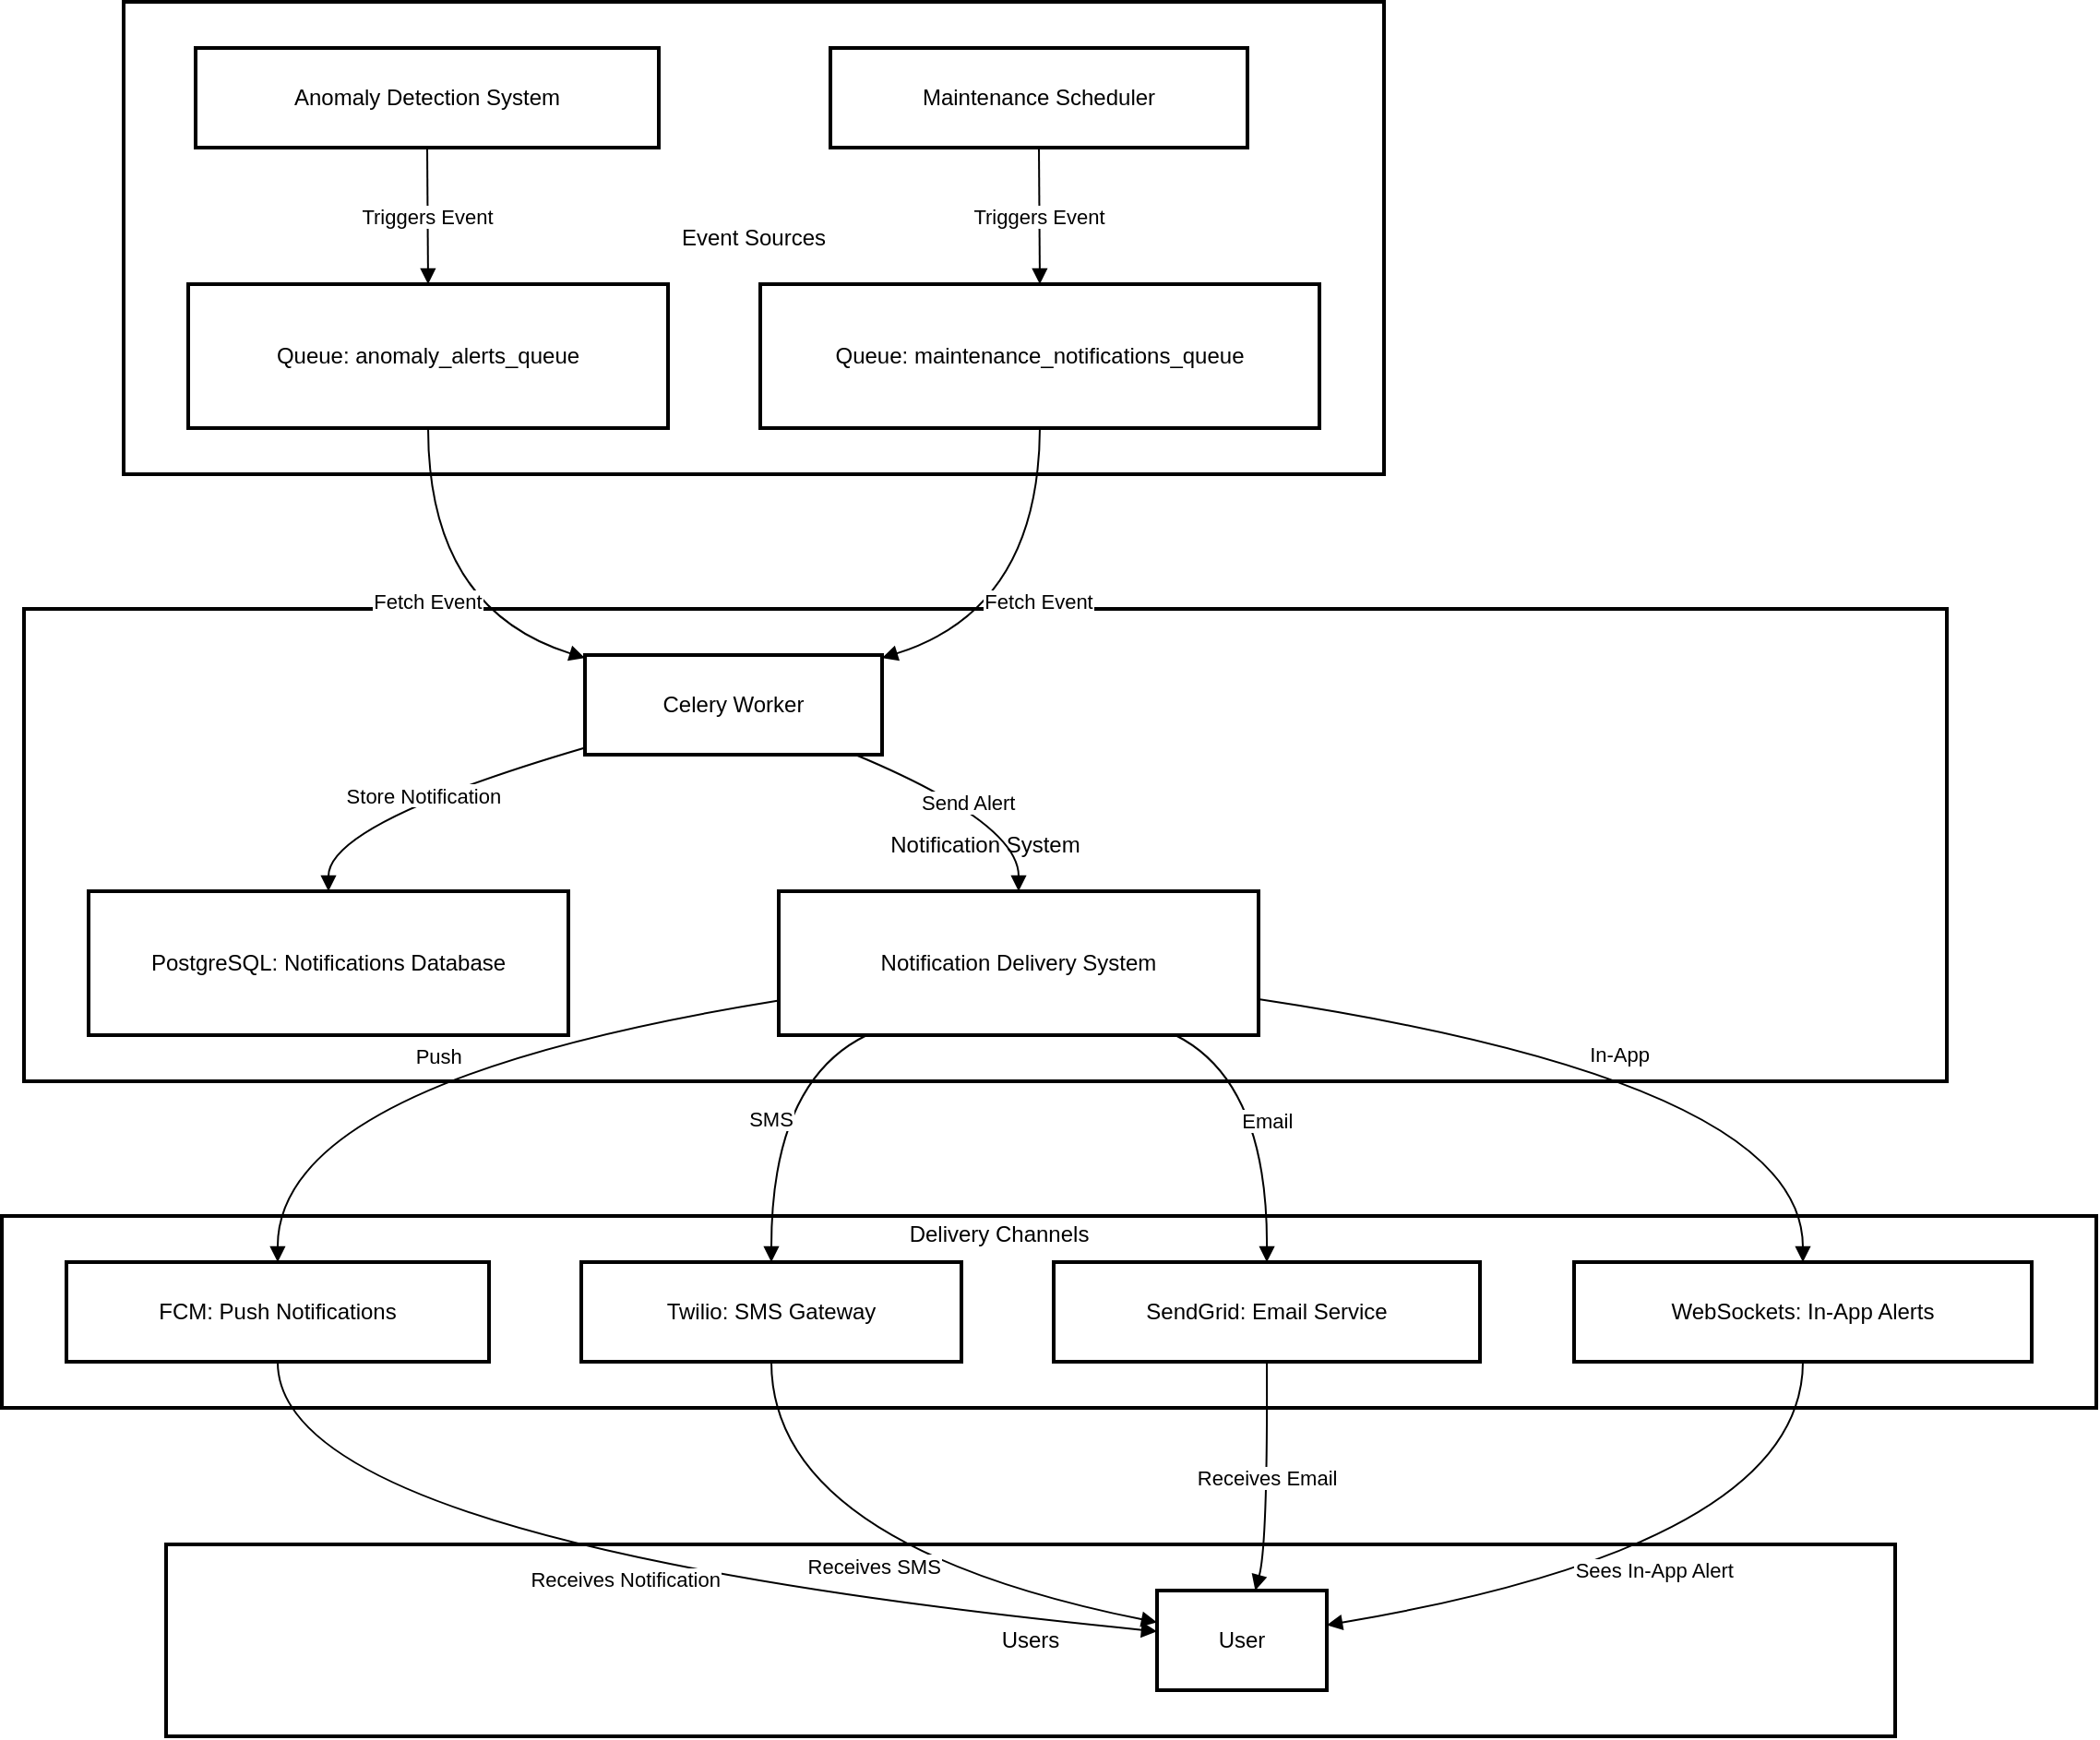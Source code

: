 <mxfile version="26.0.10">
  <diagram name="Page-1" id="d1A-6lVqTsTfdlhziJdx">
    <mxGraphModel dx="1242" dy="795" grid="1" gridSize="10" guides="1" tooltips="1" connect="1" arrows="1" fold="1" page="0" pageScale="1" pageWidth="850" pageHeight="1100" math="0" shadow="0">
      <root>
        <mxCell id="0" />
        <mxCell id="1" parent="0" />
        <mxCell id="lcSuU7QwQW6aeiAl-L5z-1" value="Users" style="whiteSpace=wrap;strokeWidth=2;" vertex="1" parent="1">
          <mxGeometry x="109" y="856" width="937" height="104" as="geometry" />
        </mxCell>
        <mxCell id="lcSuU7QwQW6aeiAl-L5z-2" value="" style="whiteSpace=wrap;strokeWidth=2;" vertex="1" parent="1">
          <mxGeometry x="20" y="678" width="1135" height="104" as="geometry" />
        </mxCell>
        <mxCell id="lcSuU7QwQW6aeiAl-L5z-3" value="Notification System" style="whiteSpace=wrap;strokeWidth=2;" vertex="1" parent="1">
          <mxGeometry x="32" y="349" width="1042" height="256" as="geometry" />
        </mxCell>
        <mxCell id="lcSuU7QwQW6aeiAl-L5z-4" value="Event Sources" style="whiteSpace=wrap;strokeWidth=2;" vertex="1" parent="1">
          <mxGeometry x="86" y="20" width="683" height="256" as="geometry" />
        </mxCell>
        <mxCell id="lcSuU7QwQW6aeiAl-L5z-5" value="Anomaly Detection System" style="whiteSpace=wrap;strokeWidth=2;" vertex="1" parent="1">
          <mxGeometry x="125" y="45" width="251" height="54" as="geometry" />
        </mxCell>
        <mxCell id="lcSuU7QwQW6aeiAl-L5z-6" value="Queue: anomaly_alerts_queue" style="whiteSpace=wrap;strokeWidth=2;" vertex="1" parent="1">
          <mxGeometry x="121" y="173" width="260" height="78" as="geometry" />
        </mxCell>
        <mxCell id="lcSuU7QwQW6aeiAl-L5z-7" value="Maintenance Scheduler" style="whiteSpace=wrap;strokeWidth=2;" vertex="1" parent="1">
          <mxGeometry x="469" y="45" width="226" height="54" as="geometry" />
        </mxCell>
        <mxCell id="lcSuU7QwQW6aeiAl-L5z-8" value="Queue: maintenance_notifications_queue" style="whiteSpace=wrap;strokeWidth=2;" vertex="1" parent="1">
          <mxGeometry x="431" y="173" width="303" height="78" as="geometry" />
        </mxCell>
        <mxCell id="lcSuU7QwQW6aeiAl-L5z-9" value="Celery Worker" style="whiteSpace=wrap;strokeWidth=2;" vertex="1" parent="1">
          <mxGeometry x="336" y="374" width="161" height="54" as="geometry" />
        </mxCell>
        <mxCell id="lcSuU7QwQW6aeiAl-L5z-10" value="PostgreSQL: Notifications Database" style="whiteSpace=wrap;strokeWidth=2;" vertex="1" parent="1">
          <mxGeometry x="67" y="502" width="260" height="78" as="geometry" />
        </mxCell>
        <mxCell id="lcSuU7QwQW6aeiAl-L5z-11" value="Notification Delivery System" style="whiteSpace=wrap;strokeWidth=2;" vertex="1" parent="1">
          <mxGeometry x="441" y="502" width="260" height="78" as="geometry" />
        </mxCell>
        <mxCell id="lcSuU7QwQW6aeiAl-L5z-12" value="FCM: Push Notifications" style="whiteSpace=wrap;strokeWidth=2;" vertex="1" parent="1">
          <mxGeometry x="55" y="703" width="229" height="54" as="geometry" />
        </mxCell>
        <mxCell id="lcSuU7QwQW6aeiAl-L5z-13" value="Twilio: SMS Gateway" style="whiteSpace=wrap;strokeWidth=2;" vertex="1" parent="1">
          <mxGeometry x="334" y="703" width="206" height="54" as="geometry" />
        </mxCell>
        <mxCell id="lcSuU7QwQW6aeiAl-L5z-14" value="SendGrid: Email Service" style="whiteSpace=wrap;strokeWidth=2;" vertex="1" parent="1">
          <mxGeometry x="590" y="703" width="231" height="54" as="geometry" />
        </mxCell>
        <mxCell id="lcSuU7QwQW6aeiAl-L5z-15" value="WebSockets: In-App Alerts" style="whiteSpace=wrap;strokeWidth=2;" vertex="1" parent="1">
          <mxGeometry x="872" y="703" width="248" height="54" as="geometry" />
        </mxCell>
        <mxCell id="lcSuU7QwQW6aeiAl-L5z-16" value="User" style="whiteSpace=wrap;strokeWidth=2;" vertex="1" parent="1">
          <mxGeometry x="646" y="881" width="92" height="54" as="geometry" />
        </mxCell>
        <mxCell id="lcSuU7QwQW6aeiAl-L5z-17" value="Triggers Event" style="curved=1;startArrow=none;endArrow=block;exitX=0.5;exitY=1;entryX=0.5;entryY=-0.01;rounded=0;" edge="1" parent="1" source="lcSuU7QwQW6aeiAl-L5z-5" target="lcSuU7QwQW6aeiAl-L5z-6">
          <mxGeometry relative="1" as="geometry">
            <Array as="points" />
          </mxGeometry>
        </mxCell>
        <mxCell id="lcSuU7QwQW6aeiAl-L5z-18" value="Triggers Event" style="curved=1;startArrow=none;endArrow=block;exitX=0.5;exitY=1;entryX=0.5;entryY=-0.01;rounded=0;" edge="1" parent="1" source="lcSuU7QwQW6aeiAl-L5z-7" target="lcSuU7QwQW6aeiAl-L5z-8">
          <mxGeometry relative="1" as="geometry">
            <Array as="points" />
          </mxGeometry>
        </mxCell>
        <mxCell id="lcSuU7QwQW6aeiAl-L5z-19" value="Fetch Event" style="curved=1;startArrow=none;endArrow=block;exitX=0.5;exitY=0.99;entryX=0;entryY=0.03;rounded=0;" edge="1" parent="1" source="lcSuU7QwQW6aeiAl-L5z-6" target="lcSuU7QwQW6aeiAl-L5z-9">
          <mxGeometry relative="1" as="geometry">
            <Array as="points">
              <mxPoint x="251" y="349" />
            </Array>
          </mxGeometry>
        </mxCell>
        <mxCell id="lcSuU7QwQW6aeiAl-L5z-20" value="Fetch Event" style="curved=1;startArrow=none;endArrow=block;exitX=0.5;exitY=0.99;entryX=1;entryY=0.03;rounded=0;" edge="1" parent="1" source="lcSuU7QwQW6aeiAl-L5z-8" target="lcSuU7QwQW6aeiAl-L5z-9">
          <mxGeometry relative="1" as="geometry">
            <Array as="points">
              <mxPoint x="582" y="349" />
            </Array>
          </mxGeometry>
        </mxCell>
        <mxCell id="lcSuU7QwQW6aeiAl-L5z-21" value="Store Notification" style="curved=1;startArrow=none;endArrow=block;exitX=0;exitY=0.93;entryX=0.5;entryY=-0.01;rounded=0;" edge="1" parent="1" source="lcSuU7QwQW6aeiAl-L5z-9" target="lcSuU7QwQW6aeiAl-L5z-10">
          <mxGeometry relative="1" as="geometry">
            <Array as="points">
              <mxPoint x="197" y="465" />
            </Array>
          </mxGeometry>
        </mxCell>
        <mxCell id="lcSuU7QwQW6aeiAl-L5z-22" value="Send Alert" style="curved=1;startArrow=none;endArrow=block;exitX=0.91;exitY=1;entryX=0.5;entryY=-0.01;rounded=0;" edge="1" parent="1" source="lcSuU7QwQW6aeiAl-L5z-9" target="lcSuU7QwQW6aeiAl-L5z-11">
          <mxGeometry relative="1" as="geometry">
            <Array as="points">
              <mxPoint x="571" y="465" />
            </Array>
          </mxGeometry>
        </mxCell>
        <mxCell id="lcSuU7QwQW6aeiAl-L5z-23" value="Push" style="curved=1;startArrow=none;endArrow=block;exitX=0;exitY=0.76;entryX=0.5;entryY=0;rounded=0;" edge="1" parent="1" source="lcSuU7QwQW6aeiAl-L5z-11" target="lcSuU7QwQW6aeiAl-L5z-12">
          <mxGeometry relative="1" as="geometry">
            <Array as="points">
              <mxPoint x="169" y="605" />
            </Array>
          </mxGeometry>
        </mxCell>
        <mxCell id="lcSuU7QwQW6aeiAl-L5z-24" value="SMS" style="curved=1;startArrow=none;endArrow=block;exitX=0.19;exitY=0.99;entryX=0.5;entryY=0;rounded=0;" edge="1" parent="1" source="lcSuU7QwQW6aeiAl-L5z-11" target="lcSuU7QwQW6aeiAl-L5z-13">
          <mxGeometry relative="1" as="geometry">
            <Array as="points">
              <mxPoint x="437" y="605" />
            </Array>
          </mxGeometry>
        </mxCell>
        <mxCell id="lcSuU7QwQW6aeiAl-L5z-25" value="Email" style="curved=1;startArrow=none;endArrow=block;exitX=0.82;exitY=0.99;entryX=0.5;entryY=0;rounded=0;" edge="1" parent="1" source="lcSuU7QwQW6aeiAl-L5z-11" target="lcSuU7QwQW6aeiAl-L5z-14">
          <mxGeometry relative="1" as="geometry">
            <Array as="points">
              <mxPoint x="706" y="605" />
            </Array>
          </mxGeometry>
        </mxCell>
        <mxCell id="lcSuU7QwQW6aeiAl-L5z-26" value="In-App" style="curved=1;startArrow=none;endArrow=block;exitX=1;exitY=0.75;entryX=0.5;entryY=0;rounded=0;" edge="1" parent="1" source="lcSuU7QwQW6aeiAl-L5z-11" target="lcSuU7QwQW6aeiAl-L5z-15">
          <mxGeometry relative="1" as="geometry">
            <Array as="points">
              <mxPoint x="996" y="605" />
            </Array>
          </mxGeometry>
        </mxCell>
        <mxCell id="lcSuU7QwQW6aeiAl-L5z-27" value="Receives Notification" style="curved=1;startArrow=none;endArrow=block;exitX=0.5;exitY=1;entryX=0;entryY=0.41;rounded=0;" edge="1" parent="1" source="lcSuU7QwQW6aeiAl-L5z-12" target="lcSuU7QwQW6aeiAl-L5z-16">
          <mxGeometry relative="1" as="geometry">
            <Array as="points">
              <mxPoint x="169" y="856" />
            </Array>
          </mxGeometry>
        </mxCell>
        <mxCell id="lcSuU7QwQW6aeiAl-L5z-28" value="Receives SMS" style="curved=1;startArrow=none;endArrow=block;exitX=0.5;exitY=1;entryX=0;entryY=0.32;rounded=0;" edge="1" parent="1" source="lcSuU7QwQW6aeiAl-L5z-13" target="lcSuU7QwQW6aeiAl-L5z-16">
          <mxGeometry relative="1" as="geometry">
            <Array as="points">
              <mxPoint x="437" y="856" />
            </Array>
          </mxGeometry>
        </mxCell>
        <mxCell id="lcSuU7QwQW6aeiAl-L5z-29" value="Receives Email" style="curved=1;startArrow=none;endArrow=block;exitX=0.5;exitY=1;entryX=0.58;entryY=-0.01;rounded=0;" edge="1" parent="1" source="lcSuU7QwQW6aeiAl-L5z-14" target="lcSuU7QwQW6aeiAl-L5z-16">
          <mxGeometry relative="1" as="geometry">
            <Array as="points">
              <mxPoint x="706" y="856" />
            </Array>
          </mxGeometry>
        </mxCell>
        <mxCell id="lcSuU7QwQW6aeiAl-L5z-30" value="Sees In-App Alert" style="curved=1;startArrow=none;endArrow=block;exitX=0.5;exitY=1;entryX=0.99;entryY=0.35;rounded=0;" edge="1" parent="1" source="lcSuU7QwQW6aeiAl-L5z-15" target="lcSuU7QwQW6aeiAl-L5z-16">
          <mxGeometry relative="1" as="geometry">
            <Array as="points">
              <mxPoint x="996" y="856" />
            </Array>
          </mxGeometry>
        </mxCell>
        <mxCell id="lcSuU7QwQW6aeiAl-L5z-31" value="Delivery Channels" style="text;html=1;align=center;verticalAlign=middle;resizable=0;points=[];autosize=1;strokeColor=none;fillColor=none;" vertex="1" parent="1">
          <mxGeometry x="500" y="673" width="120" height="30" as="geometry" />
        </mxCell>
      </root>
    </mxGraphModel>
  </diagram>
</mxfile>
